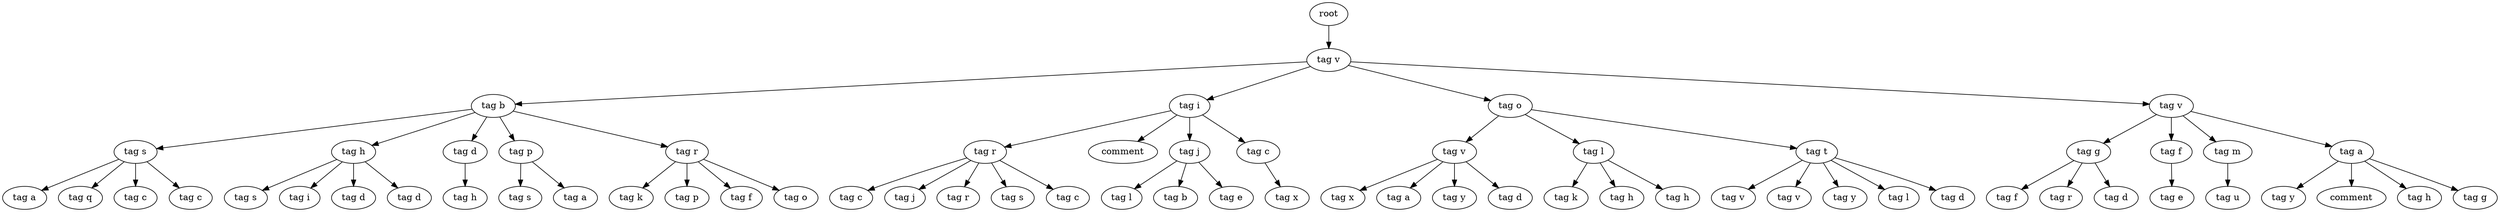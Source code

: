 digraph Tree{
0[label="root"];
0->00
00[label="tag v"];
00->000
000[label="tag b"];
000->0000
0000[label="tag s"];
0000->00000
00000[label="tag a"];
0000->00001
00001[label="tag q"];
0000->00002
00002[label="tag c"];
0000->00003
00003[label="tag c"];
000->0001
0001[label="tag h"];
0001->00010
00010[label="tag s"];
0001->00011
00011[label="tag i"];
0001->00012
00012[label="tag d"];
0001->00013
00013[label="tag d"];
000->0002
0002[label="tag d"];
0002->00020
00020[label="tag h"];
000->0003
0003[label="tag p"];
0003->00030
00030[label="tag s"];
0003->00031
00031[label="tag a"];
000->0004
0004[label="tag r"];
0004->00040
00040[label="tag k"];
0004->00041
00041[label="tag p"];
0004->00042
00042[label="tag f"];
0004->00043
00043[label="tag o"];
00->001
001[label="tag i"];
001->0010
0010[label="tag r"];
0010->00100
00100[label="tag c"];
0010->00101
00101[label="tag j"];
0010->00102
00102[label="tag r"];
0010->00103
00103[label="tag s"];
0010->00104
00104[label="tag c"];
001->0011
0011[label="comment"];
001->0012
0012[label="tag j"];
0012->00120
00120[label="tag l"];
0012->00121
00121[label="tag b"];
0012->00122
00122[label="tag e"];
001->0013
0013[label="tag c"];
0013->00130
00130[label="tag x"];
00->002
002[label="tag o"];
002->0020
0020[label="tag v"];
0020->00200
00200[label="tag x"];
0020->00201
00201[label="tag a"];
0020->00202
00202[label="tag y"];
0020->00203
00203[label="tag d"];
002->0021
0021[label="tag l"];
0021->00210
00210[label="tag k"];
0021->00211
00211[label="tag h"];
0021->00212
00212[label="tag h"];
002->0022
0022[label="tag t"];
0022->00220
00220[label="tag v"];
0022->00221
00221[label="tag v"];
0022->00222
00222[label="tag y"];
0022->00223
00223[label="tag l"];
0022->00224
00224[label="tag d"];
00->003
003[label="tag v"];
003->0030
0030[label="tag g"];
0030->00300
00300[label="tag f"];
0030->00301
00301[label="tag r"];
0030->00302
00302[label="tag d"];
003->0031
0031[label="tag f"];
0031->00310
00310[label="tag e"];
003->0032
0032[label="tag m"];
0032->00320
00320[label="tag u"];
003->0033
0033[label="tag a"];
0033->00330
00330[label="tag y"];
0033->00331
00331[label="comment"];
0033->00332
00332[label="tag h"];
0033->00333
00333[label="tag g"];
}
